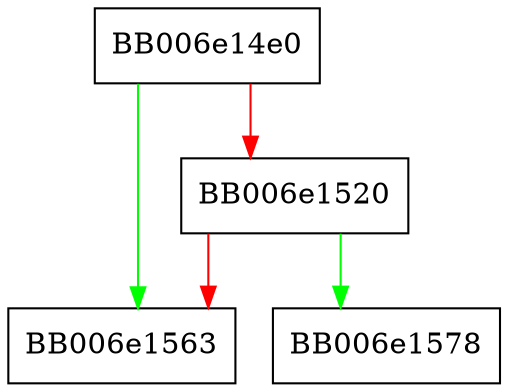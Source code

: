 digraph drbg_hash_instantiate {
  node [shape="box"];
  graph [splines=ortho];
  BB006e14e0 -> BB006e1563 [color="green"];
  BB006e14e0 -> BB006e1520 [color="red"];
  BB006e1520 -> BB006e1578 [color="green"];
  BB006e1520 -> BB006e1563 [color="red"];
}